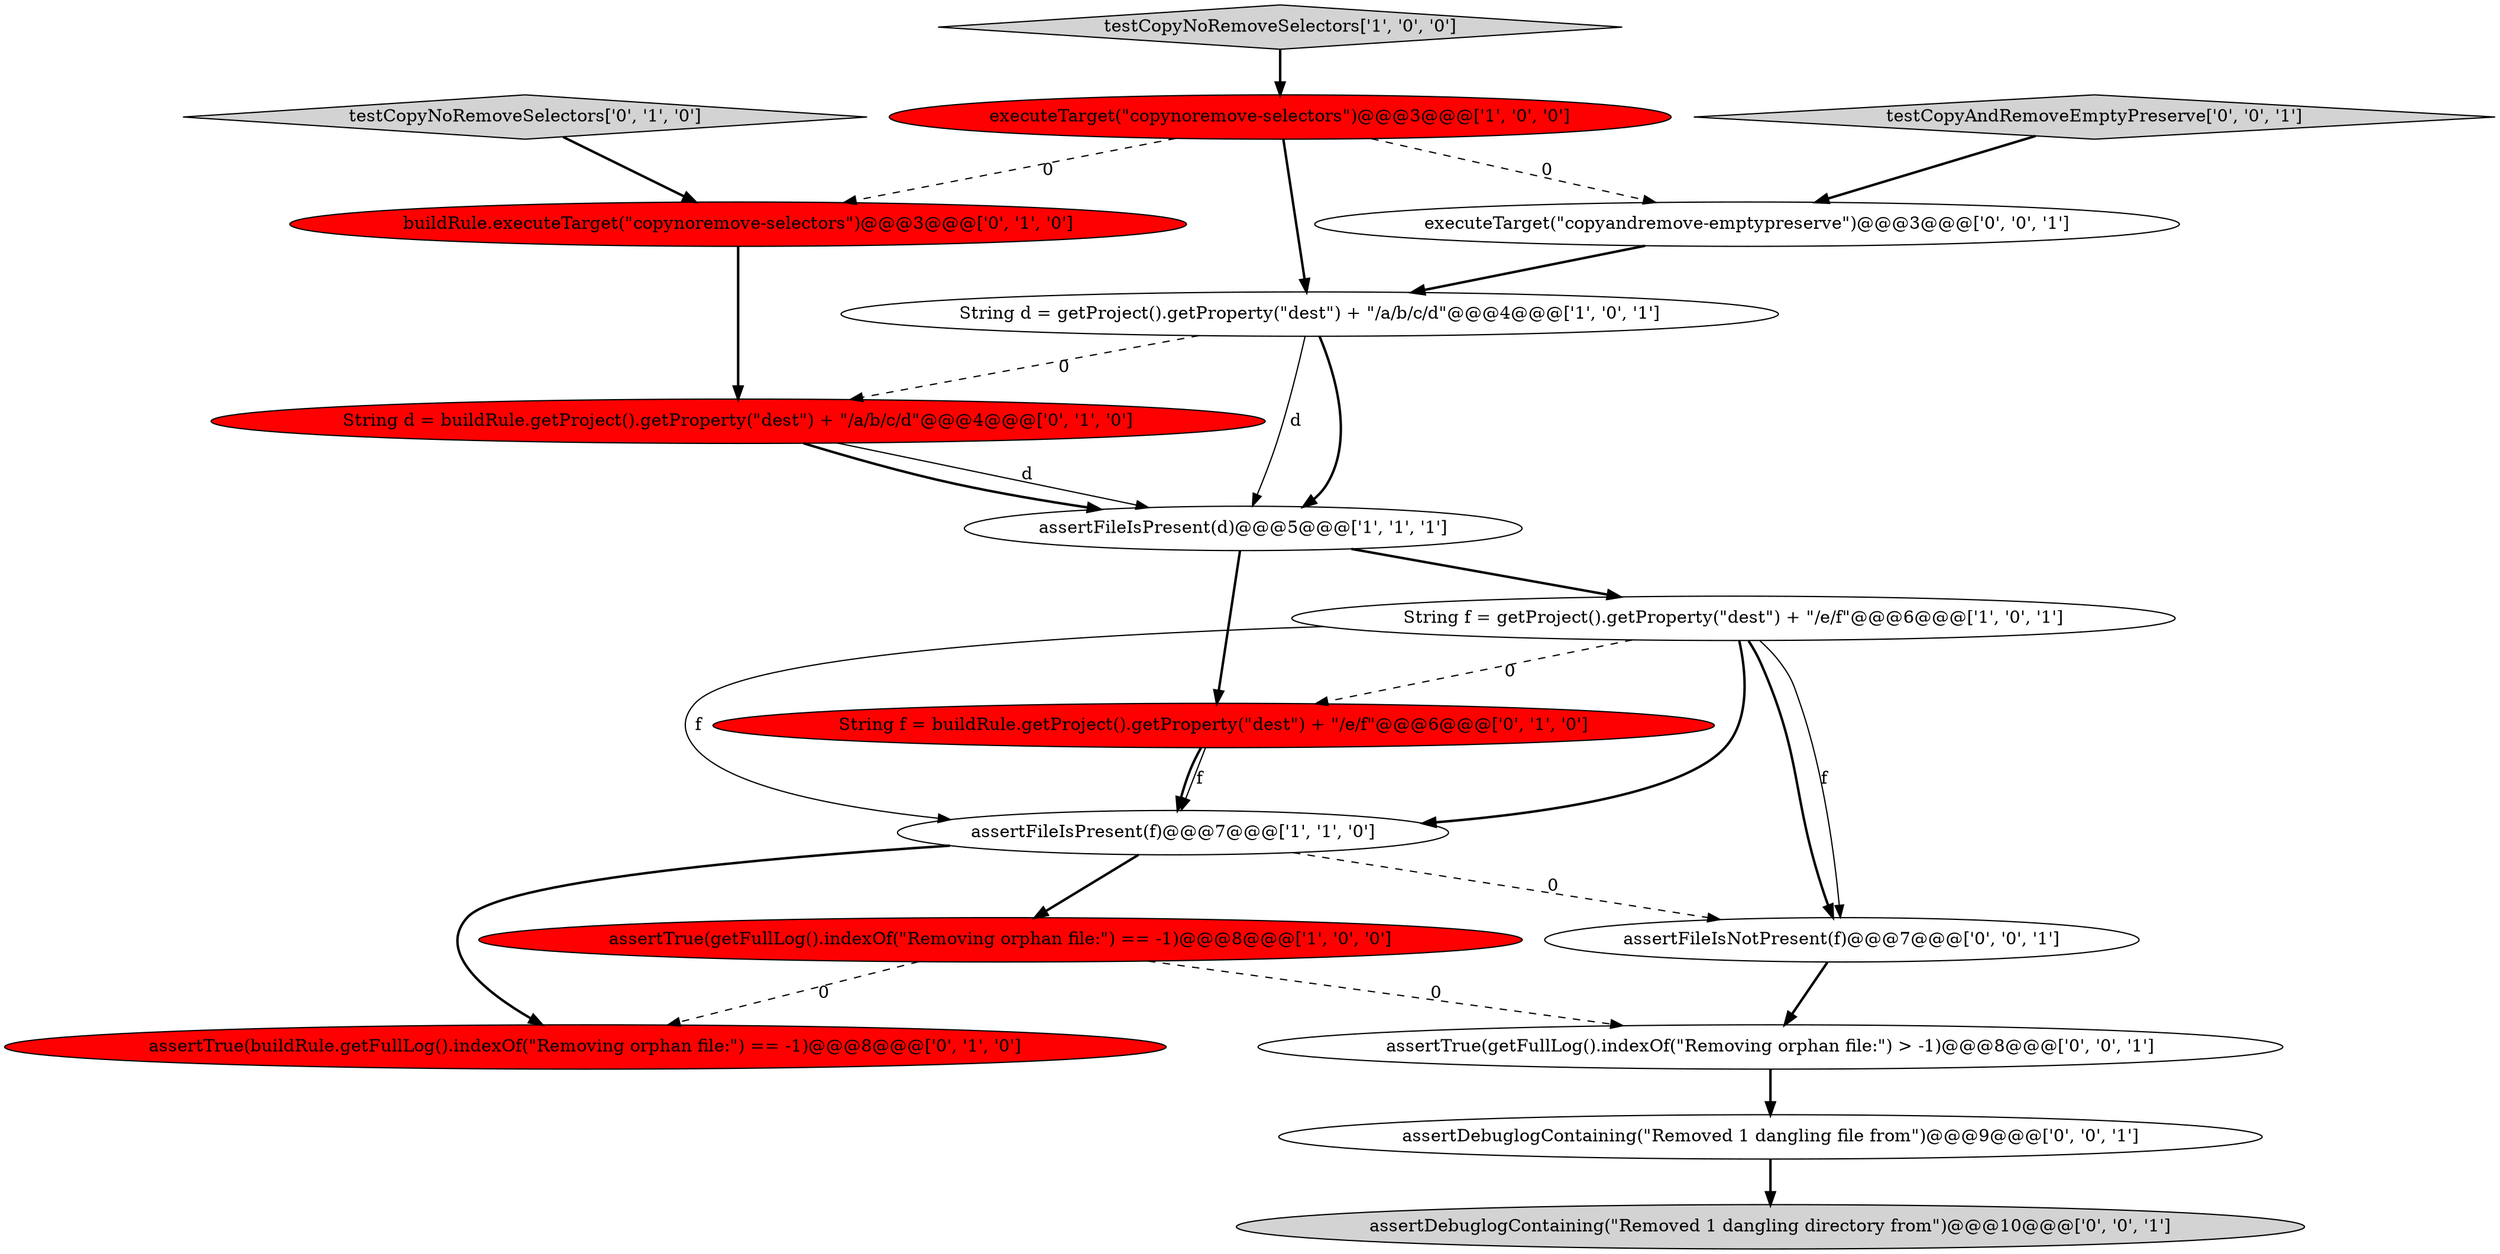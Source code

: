 digraph {
15 [style = filled, label = "assertFileIsNotPresent(f)@@@7@@@['0', '0', '1']", fillcolor = white, shape = ellipse image = "AAA0AAABBB3BBB"];
6 [style = filled, label = "assertFileIsPresent(f)@@@7@@@['1', '1', '0']", fillcolor = white, shape = ellipse image = "AAA0AAABBB1BBB"];
10 [style = filled, label = "testCopyNoRemoveSelectors['0', '1', '0']", fillcolor = lightgray, shape = diamond image = "AAA0AAABBB2BBB"];
12 [style = filled, label = "executeTarget(\"copyandremove-emptypreserve\")@@@3@@@['0', '0', '1']", fillcolor = white, shape = ellipse image = "AAA0AAABBB3BBB"];
1 [style = filled, label = "String d = getProject().getProperty(\"dest\") + \"/a/b/c/d\"@@@4@@@['1', '0', '1']", fillcolor = white, shape = ellipse image = "AAA0AAABBB1BBB"];
2 [style = filled, label = "testCopyNoRemoveSelectors['1', '0', '0']", fillcolor = lightgray, shape = diamond image = "AAA0AAABBB1BBB"];
8 [style = filled, label = "String d = buildRule.getProject().getProperty(\"dest\") + \"/a/b/c/d\"@@@4@@@['0', '1', '0']", fillcolor = red, shape = ellipse image = "AAA1AAABBB2BBB"];
9 [style = filled, label = "assertTrue(buildRule.getFullLog().indexOf(\"Removing orphan file:\") == -1)@@@8@@@['0', '1', '0']", fillcolor = red, shape = ellipse image = "AAA1AAABBB2BBB"];
13 [style = filled, label = "assertDebuglogContaining(\"Removed 1 dangling file from\")@@@9@@@['0', '0', '1']", fillcolor = white, shape = ellipse image = "AAA0AAABBB3BBB"];
3 [style = filled, label = "String f = getProject().getProperty(\"dest\") + \"/e/f\"@@@6@@@['1', '0', '1']", fillcolor = white, shape = ellipse image = "AAA0AAABBB1BBB"];
14 [style = filled, label = "testCopyAndRemoveEmptyPreserve['0', '0', '1']", fillcolor = lightgray, shape = diamond image = "AAA0AAABBB3BBB"];
4 [style = filled, label = "executeTarget(\"copynoremove-selectors\")@@@3@@@['1', '0', '0']", fillcolor = red, shape = ellipse image = "AAA1AAABBB1BBB"];
16 [style = filled, label = "assertTrue(getFullLog().indexOf(\"Removing orphan file:\") > -1)@@@8@@@['0', '0', '1']", fillcolor = white, shape = ellipse image = "AAA0AAABBB3BBB"];
0 [style = filled, label = "assertFileIsPresent(d)@@@5@@@['1', '1', '1']", fillcolor = white, shape = ellipse image = "AAA0AAABBB1BBB"];
5 [style = filled, label = "assertTrue(getFullLog().indexOf(\"Removing orphan file:\") == -1)@@@8@@@['1', '0', '0']", fillcolor = red, shape = ellipse image = "AAA1AAABBB1BBB"];
7 [style = filled, label = "buildRule.executeTarget(\"copynoremove-selectors\")@@@3@@@['0', '1', '0']", fillcolor = red, shape = ellipse image = "AAA1AAABBB2BBB"];
17 [style = filled, label = "assertDebuglogContaining(\"Removed 1 dangling directory from\")@@@10@@@['0', '0', '1']", fillcolor = lightgray, shape = ellipse image = "AAA0AAABBB3BBB"];
11 [style = filled, label = "String f = buildRule.getProject().getProperty(\"dest\") + \"/e/f\"@@@6@@@['0', '1', '0']", fillcolor = red, shape = ellipse image = "AAA1AAABBB2BBB"];
0->3 [style = bold, label=""];
3->6 [style = solid, label="f"];
16->13 [style = bold, label=""];
11->6 [style = solid, label="f"];
11->6 [style = bold, label=""];
0->11 [style = bold, label=""];
3->6 [style = bold, label=""];
5->9 [style = dashed, label="0"];
3->15 [style = bold, label=""];
1->0 [style = bold, label=""];
7->8 [style = bold, label=""];
12->1 [style = bold, label=""];
2->4 [style = bold, label=""];
10->7 [style = bold, label=""];
15->16 [style = bold, label=""];
8->0 [style = solid, label="d"];
4->12 [style = dashed, label="0"];
8->0 [style = bold, label=""];
3->15 [style = solid, label="f"];
5->16 [style = dashed, label="0"];
6->5 [style = bold, label=""];
13->17 [style = bold, label=""];
6->15 [style = dashed, label="0"];
4->7 [style = dashed, label="0"];
14->12 [style = bold, label=""];
1->8 [style = dashed, label="0"];
4->1 [style = bold, label=""];
6->9 [style = bold, label=""];
1->0 [style = solid, label="d"];
3->11 [style = dashed, label="0"];
}
